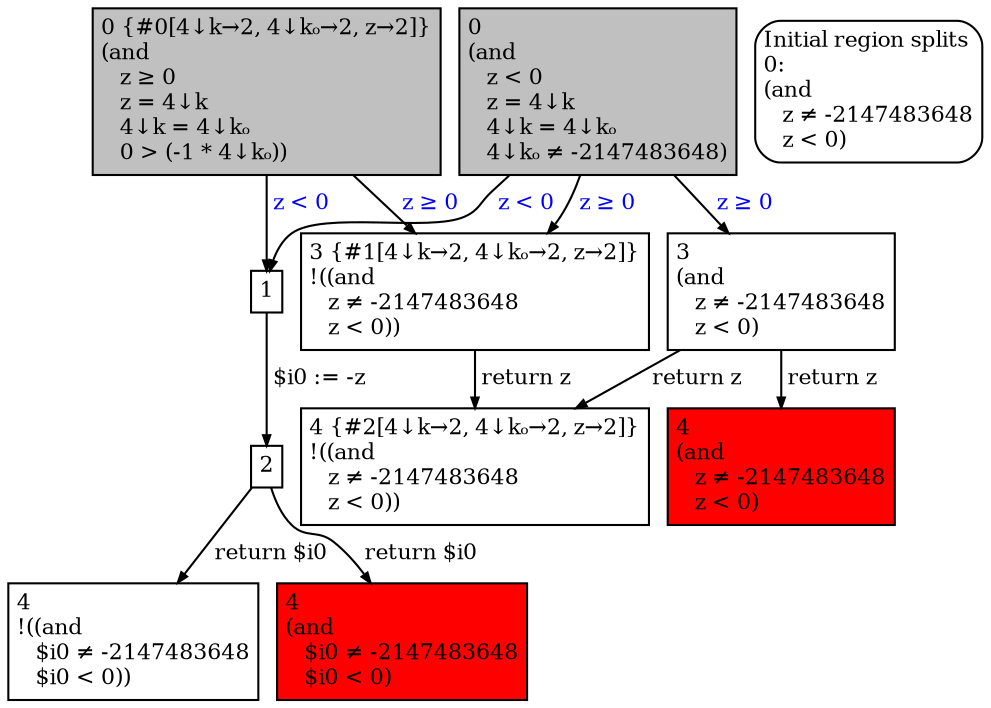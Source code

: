 digraph {
	ranksep=0.10
	nodesep=0.12
	node[fontsize=10.5,shape=box,height=0.02,width=0.02,margin="0.05,0.05"]
	edge[fontsize=10.5,arrowsize=0.5]

	0 [label="0 {#0[4↓k→2, 4↓kₒ→2, z→2]}\l(and\l   z ≥ 0\l   z = 4↓k\l   4↓k = 4↓kₒ\l   0 > (-1 * 4↓kₒ))\l",style=filled,fillcolor=gray]
	1 [label="0\l(and\l   z < 0\l   z = 4↓k\l   4↓k = 4↓kₒ\l   4↓kₒ ≠ -2147483648)\l",style=filled,fillcolor=gray]
	2 [label="3 {#1[4↓k→2, 4↓kₒ→2, z→2]}\l!((and\l   z ≠ -2147483648\l   z < 0))\l"]
	3 [label="1"]
	4 [label="3\l(and\l   z ≠ -2147483648\l   z < 0)\l"]
	5 [label="4\l!((and\l   $i0 ≠ -2147483648\l   $i0 < 0))\l"]
	6 [label="4\l(and\l   $i0 ≠ -2147483648\l   $i0 < 0)\l",style=filled,fillcolor=red]
	7 [label="2"]
	8 [label="4\l(and\l   z ≠ -2147483648\l   z < 0)\l",style=filled,fillcolor=red]
	9 [label="4 {#2[4↓k→2, 4↓kₒ→2, z→2]}\l!((and\l   z ≠ -2147483648\l   z < 0))\l"]

splits [label="Initial region splits\l0:\l(and\l   z ≠ -2147483648\l   z < 0)\l",style=rounded]
	1->3[label=" z < 0",fontcolor="#0000FF"]
	1->2[label=" z ≥ 0",fontcolor="#0000FF"]
	1->4[label=" z ≥ 0",fontcolor="#0000FF"]
	2->9[label=" return z"]
	0->3[label=" z < 0",fontcolor="#0000FF"]
	0->2[label=" z ≥ 0",fontcolor="#0000FF"]
	3->7[label=" $i0 := -z"]
	4->9[label=" return z"]
	7->6[label=" return $i0"]
	7->5[label=" return $i0"]
	4->8[label=" return z"]
}